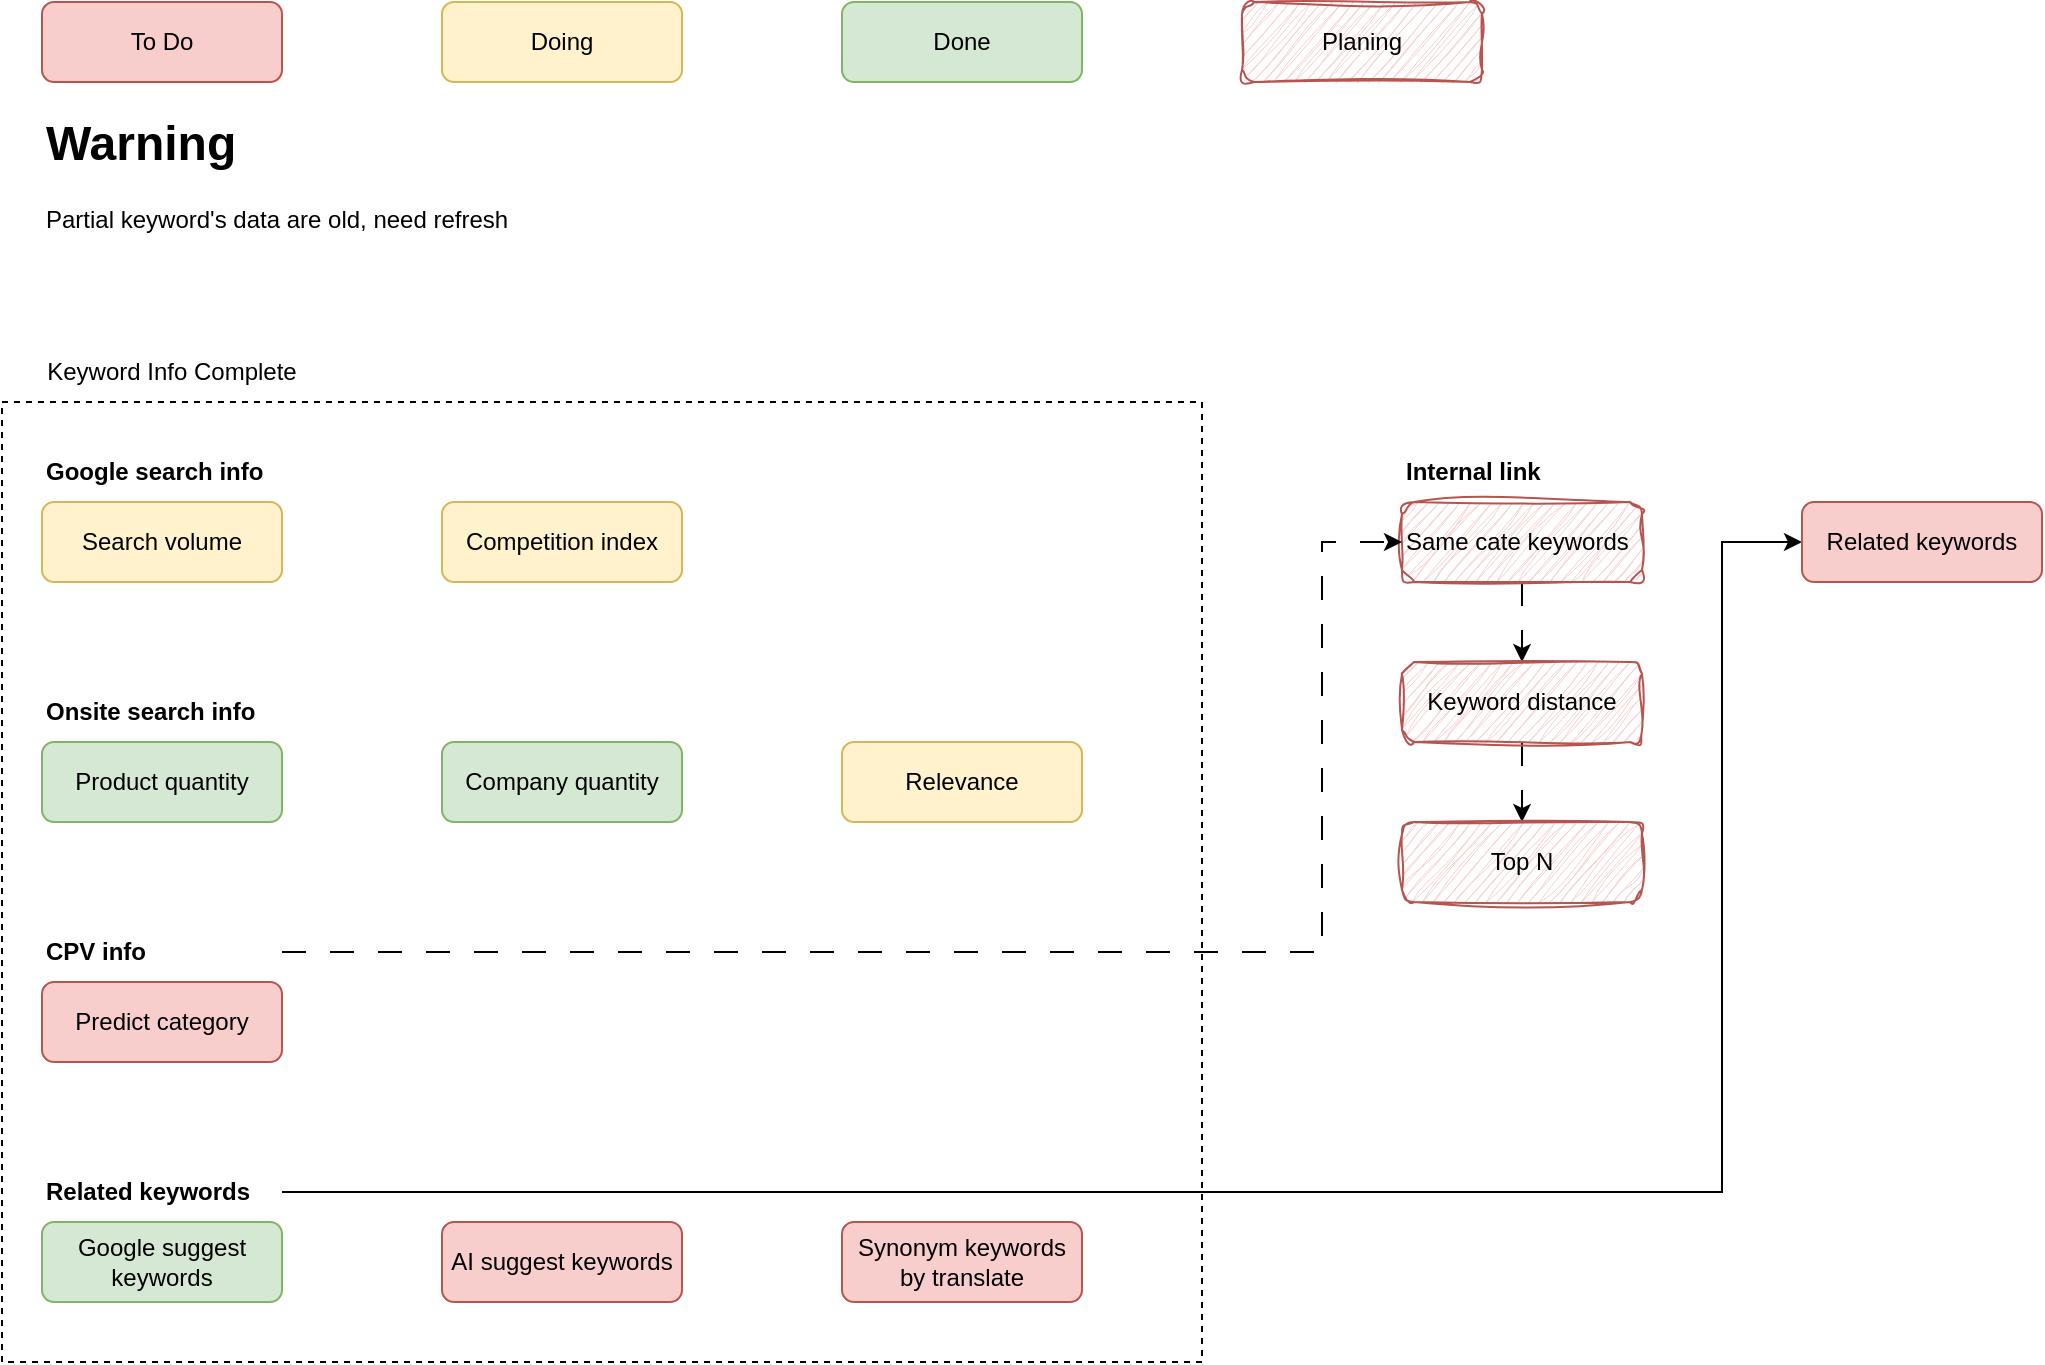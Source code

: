 <mxfile version="24.8.4">
  <diagram name="第 1 页" id="Ahy9z273mDnoItKWHtvz">
    <mxGraphModel dx="1417" dy="1823" grid="1" gridSize="10" guides="1" tooltips="1" connect="1" arrows="1" fold="1" page="1" pageScale="1" pageWidth="827" pageHeight="1169" math="0" shadow="0">
      <root>
        <mxCell id="0" />
        <mxCell id="1" parent="0" />
        <mxCell id="ZgwYBRZ7Yv_oCQDFEMFJ-1" value="Search volume" style="rounded=1;whiteSpace=wrap;html=1;fillColor=#fff2cc;strokeColor=#d6b656;" parent="1" vertex="1">
          <mxGeometry x="80" y="130" width="120" height="40" as="geometry" />
        </mxCell>
        <mxCell id="ZgwYBRZ7Yv_oCQDFEMFJ-2" value="Google search info" style="text;html=1;align=left;verticalAlign=middle;whiteSpace=wrap;rounded=0;fontStyle=1" parent="1" vertex="1">
          <mxGeometry x="80" y="100" width="120" height="30" as="geometry" />
        </mxCell>
        <mxCell id="OpWzETZfZjG-gpqcdHy6-1" value="Google suggest keywords" style="rounded=1;whiteSpace=wrap;html=1;fillColor=#d5e8d4;strokeColor=#82b366;" parent="1" vertex="1">
          <mxGeometry x="80" y="490" width="120" height="40" as="geometry" />
        </mxCell>
        <mxCell id="OpWzETZfZjG-gpqcdHy6-23" style="edgeStyle=orthogonalEdgeStyle;rounded=0;orthogonalLoop=1;jettySize=auto;html=1;exitX=1;exitY=0.5;exitDx=0;exitDy=0;entryX=0;entryY=0.5;entryDx=0;entryDy=0;" parent="1" source="OpWzETZfZjG-gpqcdHy6-2" target="OpWzETZfZjG-gpqcdHy6-18" edge="1">
          <mxGeometry relative="1" as="geometry">
            <Array as="points">
              <mxPoint x="920" y="475" />
              <mxPoint x="920" y="150" />
            </Array>
          </mxGeometry>
        </mxCell>
        <mxCell id="OpWzETZfZjG-gpqcdHy6-2" value="Related keywords" style="text;html=1;align=left;verticalAlign=middle;whiteSpace=wrap;rounded=0;fontStyle=1" parent="1" vertex="1">
          <mxGeometry x="80" y="460" width="120" height="30" as="geometry" />
        </mxCell>
        <mxCell id="OpWzETZfZjG-gpqcdHy6-4" value="AI suggest keywords" style="rounded=1;whiteSpace=wrap;html=1;fillColor=#f8cecc;strokeColor=#b85450;" parent="1" vertex="1">
          <mxGeometry x="280" y="490" width="120" height="40" as="geometry" />
        </mxCell>
        <mxCell id="OpWzETZfZjG-gpqcdHy6-30" style="edgeStyle=orthogonalEdgeStyle;rounded=0;orthogonalLoop=1;jettySize=auto;html=1;exitX=0.5;exitY=1;exitDx=0;exitDy=0;entryX=0.5;entryY=0;entryDx=0;entryDy=0;dashed=1;dashPattern=12 12;" parent="1" source="OpWzETZfZjG-gpqcdHy6-7" target="OpWzETZfZjG-gpqcdHy6-8" edge="1">
          <mxGeometry relative="1" as="geometry" />
        </mxCell>
        <mxCell id="OpWzETZfZjG-gpqcdHy6-7" value="Same cate keywords" style="rounded=1;whiteSpace=wrap;html=1;align=left;fillColor=#f8cecc;strokeColor=#b85450;sketch=1;curveFitting=1;jiggle=2;" parent="1" vertex="1">
          <mxGeometry x="760" y="130" width="120" height="40" as="geometry" />
        </mxCell>
        <mxCell id="OpWzETZfZjG-gpqcdHy6-31" style="edgeStyle=orthogonalEdgeStyle;rounded=0;orthogonalLoop=1;jettySize=auto;html=1;exitX=0.5;exitY=1;exitDx=0;exitDy=0;entryX=0.5;entryY=0;entryDx=0;entryDy=0;dashed=1;dashPattern=12 12;" parent="1" source="OpWzETZfZjG-gpqcdHy6-8" target="OpWzETZfZjG-gpqcdHy6-19" edge="1">
          <mxGeometry relative="1" as="geometry" />
        </mxCell>
        <mxCell id="OpWzETZfZjG-gpqcdHy6-8" value="Keyword distance" style="rounded=1;whiteSpace=wrap;html=1;sketch=1;curveFitting=1;jiggle=2;fillColor=#f8cecc;strokeColor=#b85450;" parent="1" vertex="1">
          <mxGeometry x="760" y="210" width="120" height="40" as="geometry" />
        </mxCell>
        <mxCell id="OpWzETZfZjG-gpqcdHy6-9" value="Competition index" style="rounded=1;whiteSpace=wrap;html=1;fillColor=#fff2cc;strokeColor=#d6b656;" parent="1" vertex="1">
          <mxGeometry x="280" y="130" width="120" height="40" as="geometry" />
        </mxCell>
        <mxCell id="OpWzETZfZjG-gpqcdHy6-11" value="Onsite search info" style="text;html=1;align=left;verticalAlign=middle;whiteSpace=wrap;rounded=0;fontStyle=1" parent="1" vertex="1">
          <mxGeometry x="80" y="220" width="110" height="30" as="geometry" />
        </mxCell>
        <mxCell id="OpWzETZfZjG-gpqcdHy6-12" value="Product quantity" style="rounded=1;whiteSpace=wrap;html=1;fillColor=#d5e8d4;strokeColor=#82b366;" parent="1" vertex="1">
          <mxGeometry x="80" y="250" width="120" height="40" as="geometry" />
        </mxCell>
        <mxCell id="OpWzETZfZjG-gpqcdHy6-13" value="Company quantity" style="rounded=1;whiteSpace=wrap;html=1;fillColor=#d5e8d4;strokeColor=#82b366;" parent="1" vertex="1">
          <mxGeometry x="280" y="250" width="120" height="40" as="geometry" />
        </mxCell>
        <mxCell id="OpWzETZfZjG-gpqcdHy6-14" value="Relevance" style="rounded=1;whiteSpace=wrap;html=1;fillColor=#fff2cc;strokeColor=#d6b656;" parent="1" vertex="1">
          <mxGeometry x="480" y="250" width="120" height="40" as="geometry" />
        </mxCell>
        <mxCell id="OpWzETZfZjG-gpqcdHy6-24" style="edgeStyle=orthogonalEdgeStyle;rounded=0;orthogonalLoop=1;jettySize=auto;html=1;entryX=0;entryY=0.5;entryDx=0;entryDy=0;align=left;dashed=1;dashPattern=12 12;" parent="1" source="OpWzETZfZjG-gpqcdHy6-15" target="OpWzETZfZjG-gpqcdHy6-7" edge="1">
          <mxGeometry relative="1" as="geometry">
            <Array as="points">
              <mxPoint x="720" y="355" />
              <mxPoint x="720" y="150" />
            </Array>
          </mxGeometry>
        </mxCell>
        <mxCell id="OpWzETZfZjG-gpqcdHy6-15" value="CPV info" style="text;html=1;align=left;verticalAlign=middle;whiteSpace=wrap;rounded=0;fillColor=none;fillStyle=auto;gradientColor=none;fontStyle=1" parent="1" vertex="1">
          <mxGeometry x="80" y="340" width="120" height="30" as="geometry" />
        </mxCell>
        <mxCell id="OpWzETZfZjG-gpqcdHy6-16" value="Predict category" style="rounded=1;whiteSpace=wrap;html=1;fillColor=#f8cecc;strokeColor=#b85450;" parent="1" vertex="1">
          <mxGeometry x="80" y="370" width="120" height="40" as="geometry" />
        </mxCell>
        <mxCell id="OpWzETZfZjG-gpqcdHy6-17" value="Internal link" style="text;html=1;align=left;verticalAlign=middle;whiteSpace=wrap;rounded=0;fontStyle=1" parent="1" vertex="1">
          <mxGeometry x="760" y="100" width="110" height="30" as="geometry" />
        </mxCell>
        <mxCell id="OpWzETZfZjG-gpqcdHy6-18" value="Related keywords" style="rounded=1;whiteSpace=wrap;html=1;fillColor=#f8cecc;strokeColor=#b85450;" parent="1" vertex="1">
          <mxGeometry x="960" y="130" width="120" height="40" as="geometry" />
        </mxCell>
        <mxCell id="OpWzETZfZjG-gpqcdHy6-19" value="Top N" style="rounded=1;whiteSpace=wrap;html=1;sketch=1;curveFitting=1;jiggle=2;fillColor=#f8cecc;strokeColor=#b85450;" parent="1" vertex="1">
          <mxGeometry x="760" y="290" width="120" height="40" as="geometry" />
        </mxCell>
        <mxCell id="OpWzETZfZjG-gpqcdHy6-25" value="Doing" style="rounded=1;whiteSpace=wrap;html=1;fillColor=#fff2cc;strokeColor=#d6b656;" parent="1" vertex="1">
          <mxGeometry x="280" y="-120" width="120" height="40" as="geometry" />
        </mxCell>
        <mxCell id="OpWzETZfZjG-gpqcdHy6-26" value="To Do" style="rounded=1;whiteSpace=wrap;html=1;fillColor=#f8cecc;strokeColor=#b85450;" parent="1" vertex="1">
          <mxGeometry x="80" y="-120" width="120" height="40" as="geometry" />
        </mxCell>
        <mxCell id="OpWzETZfZjG-gpqcdHy6-27" value="Done" style="rounded=1;whiteSpace=wrap;html=1;fillColor=#d5e8d4;strokeColor=#82b366;" parent="1" vertex="1">
          <mxGeometry x="480" y="-120" width="120" height="40" as="geometry" />
        </mxCell>
        <mxCell id="OpWzETZfZjG-gpqcdHy6-28" value="Planing" style="rounded=1;whiteSpace=wrap;html=1;align=center;fillColor=#f8cecc;strokeColor=#b85450;sketch=1;curveFitting=1;jiggle=2;" parent="1" vertex="1">
          <mxGeometry x="680" y="-120" width="120" height="40" as="geometry" />
        </mxCell>
        <mxCell id="OpWzETZfZjG-gpqcdHy6-29" value="&lt;h1 style=&quot;margin-top: 0px;&quot;&gt;Warning&lt;/h1&gt;&lt;div&gt;Partial keyword&#39;s data are old, need refresh&lt;/div&gt;" style="text;html=1;whiteSpace=wrap;overflow=hidden;rounded=0;" parent="1" vertex="1">
          <mxGeometry x="80" y="-70" width="370" height="70" as="geometry" />
        </mxCell>
        <mxCell id="O7_T1QlpKEXNUx2ZE2-n-1" value="Synonym keywords by translate" style="rounded=1;whiteSpace=wrap;html=1;fillColor=#f8cecc;strokeColor=#b85450;" parent="1" vertex="1">
          <mxGeometry x="480" y="490" width="120" height="40" as="geometry" />
        </mxCell>
        <mxCell id="QLPklkZy8RkslpNxWZRx-1" value="" style="rounded=0;whiteSpace=wrap;html=1;fillColor=none;dashed=1;" vertex="1" parent="1">
          <mxGeometry x="60" y="80" width="600" height="480" as="geometry" />
        </mxCell>
        <mxCell id="QLPklkZy8RkslpNxWZRx-2" value="Keyword Info Complete" style="text;html=1;align=center;verticalAlign=middle;whiteSpace=wrap;rounded=0;" vertex="1" parent="1">
          <mxGeometry x="80" y="50" width="130" height="30" as="geometry" />
        </mxCell>
      </root>
    </mxGraphModel>
  </diagram>
</mxfile>

